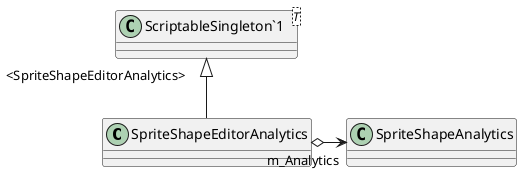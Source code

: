 @startuml
class SpriteShapeEditorAnalytics {
}
class "ScriptableSingleton`1"<T> {
}
"ScriptableSingleton`1" "<SpriteShapeEditorAnalytics>" <|-- SpriteShapeEditorAnalytics
SpriteShapeEditorAnalytics o-> "m_Analytics" SpriteShapeAnalytics
@enduml
